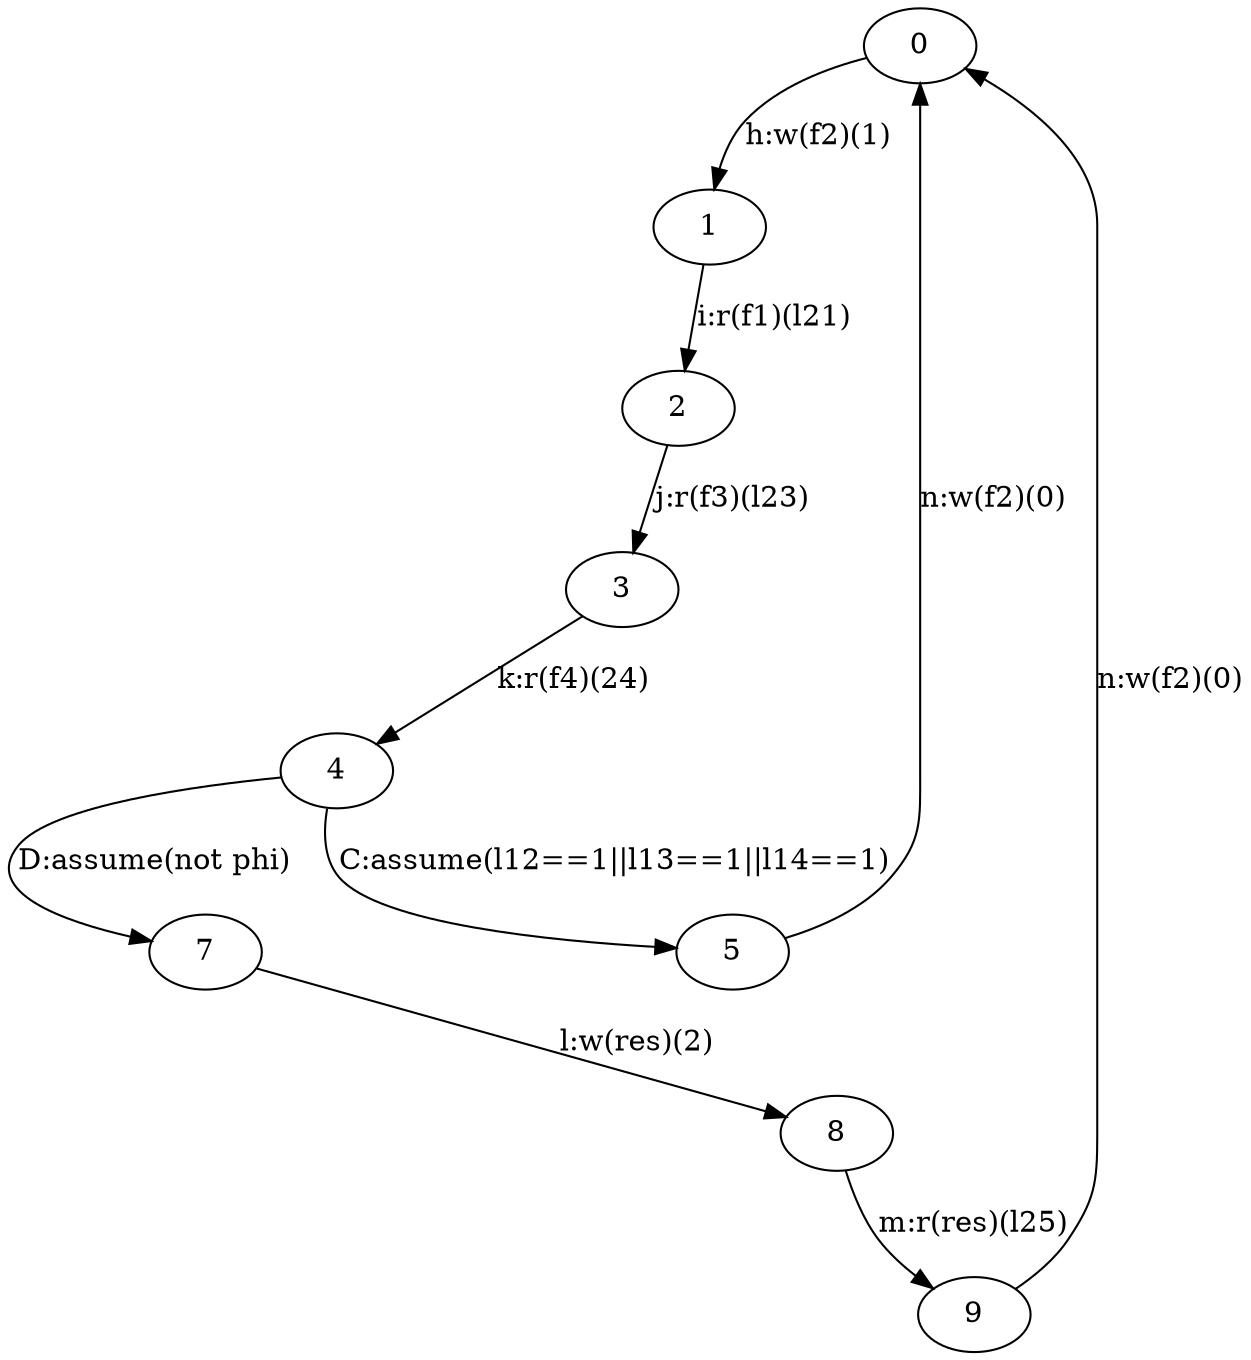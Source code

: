 digraph "unnamed" {
"0" [
fixedsize="false"
label="0"
regular="false"
];
"1" [
fixedsize="false"
label="1"
regular="false"
];
"2" [
fixedsize="false"
label="2"
regular="false"
];
"3" [
fixedsize="false"
label="3"
regular="false"
];
"4" [
fixedsize="false"
label="4"
regular="false"
];
"5" [
fixedsize="false"
label="5"
regular="false"
];
"7" [
fixedsize="false"
label="7"
regular="false"
];
"8" [
fixedsize="false"
label="8"
regular="false"
];
"9" [
fixedsize="false"
label="9"
regular="false"
];
"0" -> "1" [
constraint="true"
decorate="false"
label="h:w(f2)(1)"
labelfloat="false"
];
"1" -> "2" [
constraint="true"
decorate="false"
label="i:r(f1)(l21)"
labelfloat="false"
];
"2" -> "3" [
constraint="true"
decorate="false"
label="j:r(f3)(l23)"
labelfloat="false"
];
"3" -> "4" [
constraint="true"
decorate="false"
label="k:r(f4)(24)"
labelfloat="false"
];
"7" -> "8" [
constraint="true"
decorate="false"
label="l:w(res)(2)"
labelfloat="false"
];
"8" -> "9" [
constraint="true"
decorate="false"
label="m:r(res)(l25)"
labelfloat="false"
];
"9" -> "0" [
constraint="true"
decorate="false"
label="n:w(f2)(0)"
labelfloat="false"
];
"4" -> "7" [
constraint="true"
decorate="false"
label="D:assume(not phi)"
labelfloat="false"
];
"4" -> "5" [
constraint="true"
decorate="false"
label="C:assume(l12==1||l13==1||l14==1)"
labelfloat="false"
];
"5" -> "0" [
constraint="true"
decorate="false"
label="n:w(f2)(0)"
labelfloat="false"
];
}
